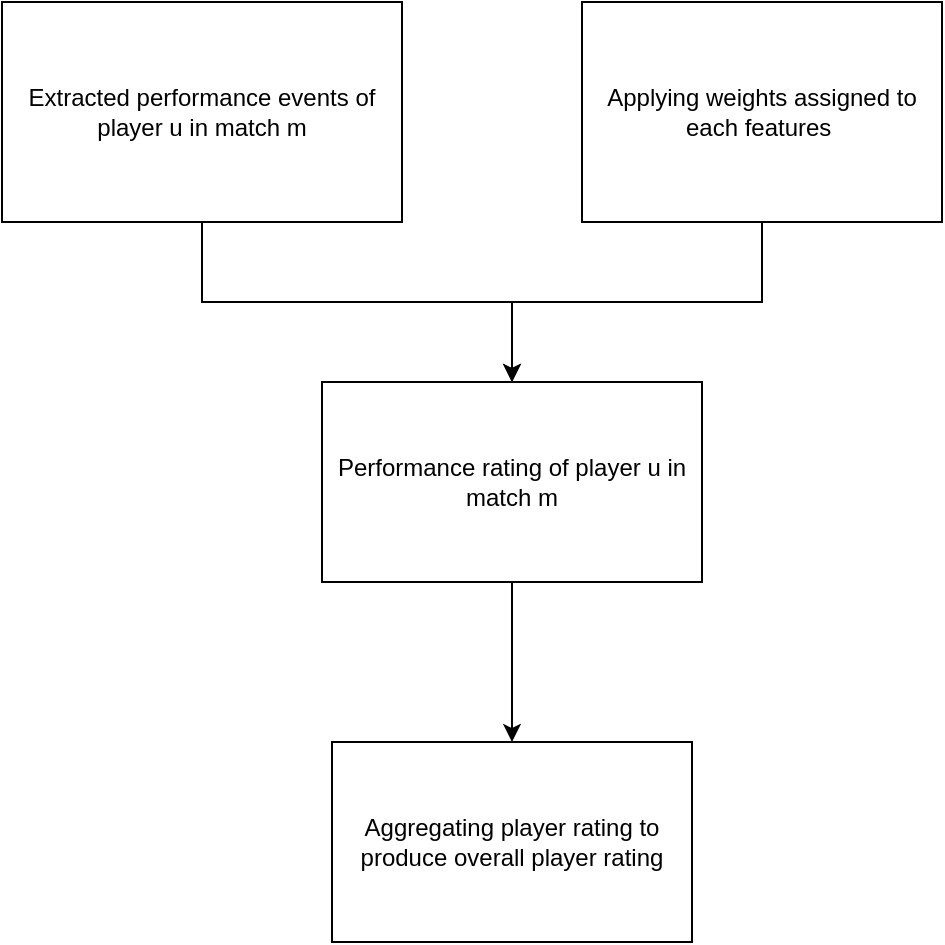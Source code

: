 <mxfile version="24.7.1" type="github">
  <diagram name="Page-1" id="S9tSxEVYN7HVss_Y5YDO">
    <mxGraphModel dx="1434" dy="752" grid="1" gridSize="10" guides="1" tooltips="1" connect="1" arrows="1" fold="1" page="1" pageScale="1" pageWidth="850" pageHeight="1100" math="0" shadow="0">
      <root>
        <mxCell id="0" />
        <mxCell id="1" parent="0" />
        <mxCell id="nqNrFH11xOCnC7djM3GG-4" style="edgeStyle=orthogonalEdgeStyle;rounded=0;orthogonalLoop=1;jettySize=auto;html=1;" edge="1" parent="1" source="nqNrFH11xOCnC7djM3GG-1" target="nqNrFH11xOCnC7djM3GG-2">
          <mxGeometry relative="1" as="geometry" />
        </mxCell>
        <mxCell id="nqNrFH11xOCnC7djM3GG-1" value="Extracted performance events of player u in match m" style="rounded=0;whiteSpace=wrap;html=1;" vertex="1" parent="1">
          <mxGeometry x="170" y="70" width="200" height="110" as="geometry" />
        </mxCell>
        <mxCell id="nqNrFH11xOCnC7djM3GG-5" style="edgeStyle=orthogonalEdgeStyle;rounded=0;orthogonalLoop=1;jettySize=auto;html=1;" edge="1" parent="1" source="nqNrFH11xOCnC7djM3GG-2" target="nqNrFH11xOCnC7djM3GG-3">
          <mxGeometry relative="1" as="geometry" />
        </mxCell>
        <mxCell id="nqNrFH11xOCnC7djM3GG-2" value="Performance rating of player u in match m" style="rounded=0;whiteSpace=wrap;html=1;" vertex="1" parent="1">
          <mxGeometry x="330" y="260" width="190" height="100" as="geometry" />
        </mxCell>
        <mxCell id="nqNrFH11xOCnC7djM3GG-3" value="Aggregating player rating to produce overall player rating" style="rounded=0;whiteSpace=wrap;html=1;" vertex="1" parent="1">
          <mxGeometry x="335" y="440" width="180" height="100" as="geometry" />
        </mxCell>
        <mxCell id="nqNrFH11xOCnC7djM3GG-7" style="edgeStyle=orthogonalEdgeStyle;rounded=0;orthogonalLoop=1;jettySize=auto;html=1;" edge="1" parent="1" source="nqNrFH11xOCnC7djM3GG-6" target="nqNrFH11xOCnC7djM3GG-2">
          <mxGeometry relative="1" as="geometry" />
        </mxCell>
        <mxCell id="nqNrFH11xOCnC7djM3GG-6" value="Applying weights assigned to each features&amp;nbsp;" style="rounded=0;whiteSpace=wrap;html=1;" vertex="1" parent="1">
          <mxGeometry x="460" y="70" width="180" height="110" as="geometry" />
        </mxCell>
      </root>
    </mxGraphModel>
  </diagram>
</mxfile>
